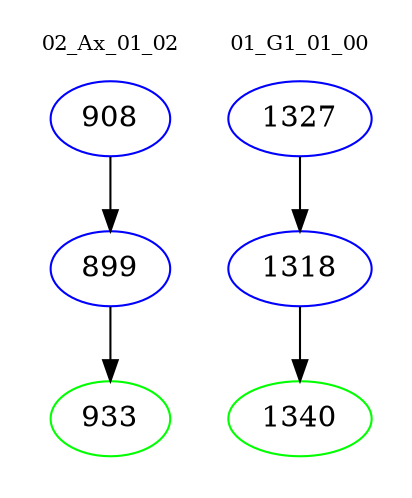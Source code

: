digraph{
subgraph cluster_0 {
color = white
label = "02_Ax_01_02";
fontsize=10;
T0_908 [label="908", color="blue"]
T0_908 -> T0_899 [color="black"]
T0_899 [label="899", color="blue"]
T0_899 -> T0_933 [color="black"]
T0_933 [label="933", color="green"]
}
subgraph cluster_1 {
color = white
label = "01_G1_01_00";
fontsize=10;
T1_1327 [label="1327", color="blue"]
T1_1327 -> T1_1318 [color="black"]
T1_1318 [label="1318", color="blue"]
T1_1318 -> T1_1340 [color="black"]
T1_1340 [label="1340", color="green"]
}
}
